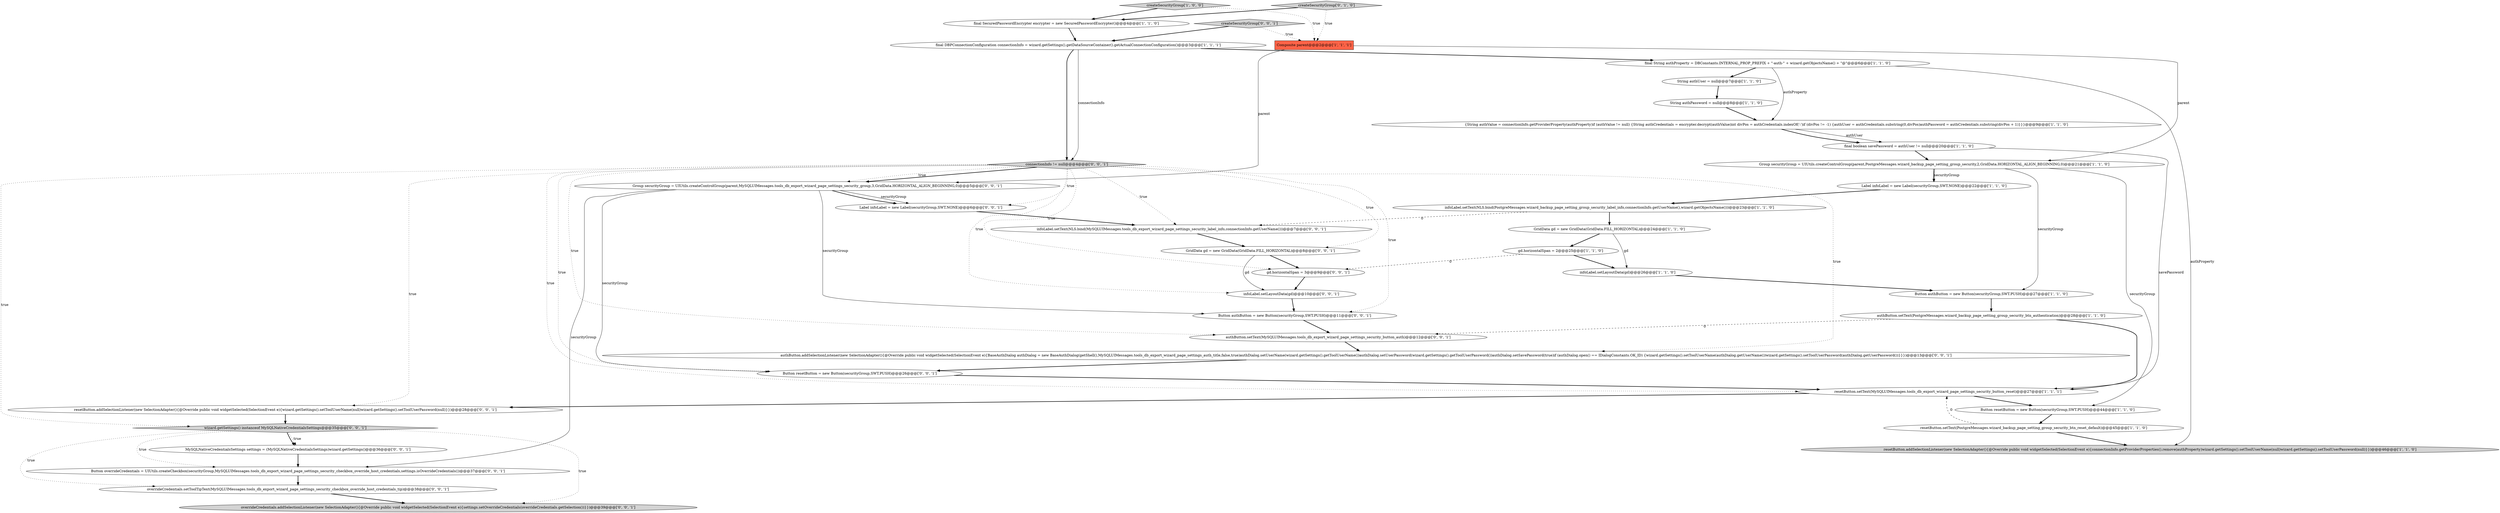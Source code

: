 digraph {
11 [style = filled, label = "final DBPConnectionConfiguration connectionInfo = wizard.getSettings().getDataSourceContainer().getActualConnectionConfiguration()@@@3@@@['1', '1', '1']", fillcolor = white, shape = ellipse image = "AAA0AAABBB1BBB"];
7 [style = filled, label = "Button resetButton = new Button(securityGroup,SWT.PUSH)@@@44@@@['1', '1', '0']", fillcolor = white, shape = ellipse image = "AAA0AAABBB1BBB"];
19 [style = filled, label = "gd.horizontalSpan = 2@@@25@@@['1', '1', '0']", fillcolor = white, shape = ellipse image = "AAA0AAABBB1BBB"];
37 [style = filled, label = "Button resetButton = new Button(securityGroup,SWT.PUSH)@@@26@@@['0', '0', '1']", fillcolor = white, shape = ellipse image = "AAA0AAABBB3BBB"];
8 [style = filled, label = "Label infoLabel = new Label(securityGroup,SWT.NONE)@@@22@@@['1', '1', '0']", fillcolor = white, shape = ellipse image = "AAA0AAABBB1BBB"];
12 [style = filled, label = "GridData gd = new GridData(GridData.FILL_HORIZONTAL)@@@24@@@['1', '1', '0']", fillcolor = white, shape = ellipse image = "AAA0AAABBB1BBB"];
14 [style = filled, label = "infoLabel.setLayoutData(gd)@@@26@@@['1', '1', '0']", fillcolor = white, shape = ellipse image = "AAA0AAABBB1BBB"];
21 [style = filled, label = "createSecurityGroup['0', '1', '0']", fillcolor = lightgray, shape = diamond image = "AAA0AAABBB2BBB"];
6 [style = filled, label = "Composite parent@@@2@@@['1', '1', '1']", fillcolor = tomato, shape = box image = "AAA0AAABBB1BBB"];
28 [style = filled, label = "infoLabel.setLayoutData(gd)@@@10@@@['0', '0', '1']", fillcolor = white, shape = ellipse image = "AAA0AAABBB3BBB"];
34 [style = filled, label = "authButton.setText(MySQLUIMessages.tools_db_export_wizard_page_settings_security_button_auth)@@@12@@@['0', '0', '1']", fillcolor = white, shape = ellipse image = "AAA0AAABBB3BBB"];
1 [style = filled, label = "Group securityGroup = UIUtils.createControlGroup(parent,PostgreMessages.wizard_backup_page_setting_group_security,2,GridData.HORIZONTAL_ALIGN_BEGINNING,0)@@@21@@@['1', '1', '0']", fillcolor = white, shape = ellipse image = "AAA0AAABBB1BBB"];
17 [style = filled, label = "String authPassword = null@@@8@@@['1', '1', '0']", fillcolor = white, shape = ellipse image = "AAA0AAABBB1BBB"];
31 [style = filled, label = "infoLabel.setText(NLS.bind(MySQLUIMessages.tools_db_export_wizard_page_settings_security_label_info,connectionInfo.getUserName()))@@@7@@@['0', '0', '1']", fillcolor = white, shape = ellipse image = "AAA0AAABBB3BBB"];
25 [style = filled, label = "overrideCredentials.addSelectionListener(new SelectionAdapter(){@Override public void widgetSelected(SelectionEvent e){settings.setOverrideCredentials(overrideCredentials.getSelection())}})@@@39@@@['0', '0', '1']", fillcolor = lightgray, shape = ellipse image = "AAA0AAABBB3BBB"];
20 [style = filled, label = "resetButton.addSelectionListener(new SelectionAdapter(){@Override public void widgetSelected(SelectionEvent e){connectionInfo.getProviderProperties().remove(authProperty)wizard.getSettings().setToolUserName(null)wizard.getSettings().setToolUserPassword(null)}})@@@46@@@['1', '1', '0']", fillcolor = lightgray, shape = ellipse image = "AAA0AAABBB1BBB"];
26 [style = filled, label = "connectionInfo != null@@@4@@@['0', '0', '1']", fillcolor = lightgray, shape = diamond image = "AAA0AAABBB3BBB"];
5 [style = filled, label = "createSecurityGroup['1', '0', '0']", fillcolor = lightgray, shape = diamond image = "AAA0AAABBB1BBB"];
30 [style = filled, label = "Label infoLabel = new Label(securityGroup,SWT.NONE)@@@6@@@['0', '0', '1']", fillcolor = white, shape = ellipse image = "AAA0AAABBB3BBB"];
0 [style = filled, label = "resetButton.setText(MySQLUIMessages.tools_db_export_wizard_page_settings_security_button_reset)@@@27@@@['1', '1', '1']", fillcolor = white, shape = ellipse image = "AAA0AAABBB1BBB"];
29 [style = filled, label = "authButton.addSelectionListener(new SelectionAdapter(){@Override public void widgetSelected(SelectionEvent e){BaseAuthDialog authDialog = new BaseAuthDialog(getShell(),MySQLUIMessages.tools_db_export_wizard_page_settings_auth_title,false,true)authDialog.setUserName(wizard.getSettings().getToolUserName())authDialog.setUserPassword(wizard.getSettings().getToolUserPassword())authDialog.setSavePassword(true)if (authDialog.open() == IDialogConstants.OK_ID) {wizard.getSettings().setToolUserName(authDialog.getUserName())wizard.getSettings().setToolUserPassword(authDialog.getUserPassword())}}})@@@13@@@['0', '0', '1']", fillcolor = white, shape = ellipse image = "AAA0AAABBB3BBB"];
38 [style = filled, label = "createSecurityGroup['0', '0', '1']", fillcolor = lightgray, shape = diamond image = "AAA0AAABBB3BBB"];
9 [style = filled, label = "String authUser = null@@@7@@@['1', '1', '0']", fillcolor = white, shape = ellipse image = "AAA0AAABBB1BBB"];
3 [style = filled, label = "Button authButton = new Button(securityGroup,SWT.PUSH)@@@27@@@['1', '1', '0']", fillcolor = white, shape = ellipse image = "AAA0AAABBB1BBB"];
32 [style = filled, label = "Group securityGroup = UIUtils.createControlGroup(parent,MySQLUIMessages.tools_db_export_wizard_page_settings_security_group,3,GridData.HORIZONTAL_ALIGN_BEGINNING,0)@@@5@@@['0', '0', '1']", fillcolor = white, shape = ellipse image = "AAA0AAABBB3BBB"];
13 [style = filled, label = "authButton.setText(PostgreMessages.wizard_backup_page_setting_group_security_btn_authentication)@@@28@@@['1', '1', '0']", fillcolor = white, shape = ellipse image = "AAA0AAABBB1BBB"];
10 [style = filled, label = "infoLabel.setText(NLS.bind(PostgreMessages.wizard_backup_page_setting_group_security_label_info,connectionInfo.getUserName(),wizard.getObjectsName()))@@@23@@@['1', '1', '0']", fillcolor = white, shape = ellipse image = "AAA0AAABBB1BBB"];
16 [style = filled, label = "final String authProperty = DBConstants.INTERNAL_PROP_PREFIX + \"-auth-\" + wizard.getObjectsName() + \"@\"@@@6@@@['1', '1', '0']", fillcolor = white, shape = ellipse image = "AAA0AAABBB1BBB"];
24 [style = filled, label = "Button authButton = new Button(securityGroup,SWT.PUSH)@@@11@@@['0', '0', '1']", fillcolor = white, shape = ellipse image = "AAA0AAABBB3BBB"];
35 [style = filled, label = "MySQLNativeCredentialsSettings settings = (MySQLNativeCredentialsSettings)wizard.getSettings()@@@36@@@['0', '0', '1']", fillcolor = white, shape = ellipse image = "AAA0AAABBB3BBB"];
27 [style = filled, label = "gd.horizontalSpan = 3@@@9@@@['0', '0', '1']", fillcolor = white, shape = ellipse image = "AAA0AAABBB3BBB"];
23 [style = filled, label = "Button overrideCredentials = UIUtils.createCheckbox(securityGroup,MySQLUIMessages.tools_db_export_wizard_page_settings_security_checkbox_override_host_credentials,settings.isOverrideCredentials())@@@37@@@['0', '0', '1']", fillcolor = white, shape = ellipse image = "AAA0AAABBB3BBB"];
33 [style = filled, label = "wizard.getSettings() instanceof MySQLNativeCredentialsSettings@@@35@@@['0', '0', '1']", fillcolor = lightgray, shape = diamond image = "AAA0AAABBB3BBB"];
2 [style = filled, label = "resetButton.setText(PostgreMessages.wizard_backup_page_setting_group_security_btn_reset_default)@@@45@@@['1', '1', '0']", fillcolor = white, shape = ellipse image = "AAA0AAABBB1BBB"];
36 [style = filled, label = "overrideCredentials.setToolTipText(MySQLUIMessages.tools_db_export_wizard_page_settings_security_checkbox_override_host_credentials_tip)@@@38@@@['0', '0', '1']", fillcolor = white, shape = ellipse image = "AAA0AAABBB3BBB"];
15 [style = filled, label = "final SecuredPasswordEncrypter encrypter = new SecuredPasswordEncrypter()@@@4@@@['1', '1', '0']", fillcolor = white, shape = ellipse image = "AAA0AAABBB1BBB"];
4 [style = filled, label = "final boolean savePassword = authUser != null@@@20@@@['1', '1', '0']", fillcolor = white, shape = ellipse image = "AAA0AAABBB1BBB"];
39 [style = filled, label = "resetButton.addSelectionListener(new SelectionAdapter(){@Override public void widgetSelected(SelectionEvent e){wizard.getSettings().setToolUserName(null)wizard.getSettings().setToolUserPassword(null)}})@@@28@@@['0', '0', '1']", fillcolor = white, shape = ellipse image = "AAA0AAABBB3BBB"];
22 [style = filled, label = "GridData gd = new GridData(GridData.FILL_HORIZONTAL)@@@8@@@['0', '0', '1']", fillcolor = white, shape = ellipse image = "AAA0AAABBB3BBB"];
18 [style = filled, label = "{String authValue = connectionInfo.getProviderProperty(authProperty)if (authValue != null) {String authCredentials = encrypter.decrypt(authValue)int divPos = authCredentials.indexOf(':')if (divPos != -1) {authUser = authCredentials.substring(0,divPos)authPassword = authCredentials.substring(divPos + 1)}}}@@@9@@@['1', '1', '0']", fillcolor = white, shape = ellipse image = "AAA0AAABBB1BBB"];
26->29 [style = dotted, label="true"];
11->26 [style = solid, label="connectionInfo"];
39->33 [style = bold, label=""];
14->3 [style = bold, label=""];
24->34 [style = bold, label=""];
26->28 [style = dotted, label="true"];
18->4 [style = bold, label=""];
21->15 [style = bold, label=""];
1->8 [style = solid, label="securityGroup"];
27->28 [style = bold, label=""];
26->34 [style = dotted, label="true"];
13->0 [style = bold, label=""];
33->23 [style = dotted, label="true"];
0->7 [style = bold, label=""];
29->37 [style = bold, label=""];
11->26 [style = bold, label=""];
0->39 [style = bold, label=""];
32->30 [style = solid, label="securityGroup"];
32->23 [style = solid, label="securityGroup"];
1->8 [style = bold, label=""];
22->27 [style = bold, label=""];
26->0 [style = dotted, label="true"];
31->22 [style = bold, label=""];
11->16 [style = bold, label=""];
18->4 [style = solid, label="authUser"];
26->30 [style = dotted, label="true"];
7->2 [style = bold, label=""];
3->13 [style = bold, label=""];
2->0 [style = dashed, label="0"];
1->7 [style = solid, label="securityGroup"];
4->0 [style = solid, label="savePassword"];
4->1 [style = bold, label=""];
26->39 [style = dotted, label="true"];
22->28 [style = solid, label="gd"];
10->12 [style = bold, label=""];
30->31 [style = bold, label=""];
32->37 [style = solid, label="securityGroup"];
37->0 [style = bold, label=""];
5->6 [style = dotted, label="true"];
26->31 [style = dotted, label="true"];
6->32 [style = solid, label="parent"];
33->35 [style = bold, label=""];
28->24 [style = bold, label=""];
33->25 [style = dotted, label="true"];
26->24 [style = dotted, label="true"];
15->11 [style = bold, label=""];
6->1 [style = solid, label="parent"];
10->31 [style = dashed, label="0"];
9->17 [style = bold, label=""];
33->35 [style = dotted, label="true"];
2->20 [style = bold, label=""];
26->32 [style = bold, label=""];
12->19 [style = bold, label=""];
23->36 [style = bold, label=""];
16->18 [style = solid, label="authProperty"];
26->33 [style = dotted, label="true"];
35->23 [style = bold, label=""];
26->37 [style = dotted, label="true"];
21->6 [style = dotted, label="true"];
38->6 [style = dotted, label="true"];
32->24 [style = solid, label="securityGroup"];
26->32 [style = dotted, label="true"];
32->30 [style = bold, label=""];
19->14 [style = bold, label=""];
34->29 [style = bold, label=""];
13->34 [style = dashed, label="0"];
26->27 [style = dotted, label="true"];
33->36 [style = dotted, label="true"];
16->20 [style = solid, label="authProperty"];
19->27 [style = dashed, label="0"];
26->22 [style = dotted, label="true"];
38->11 [style = bold, label=""];
12->14 [style = solid, label="gd"];
8->10 [style = bold, label=""];
1->3 [style = solid, label="securityGroup"];
5->15 [style = bold, label=""];
36->25 [style = bold, label=""];
16->9 [style = bold, label=""];
17->18 [style = bold, label=""];
}
